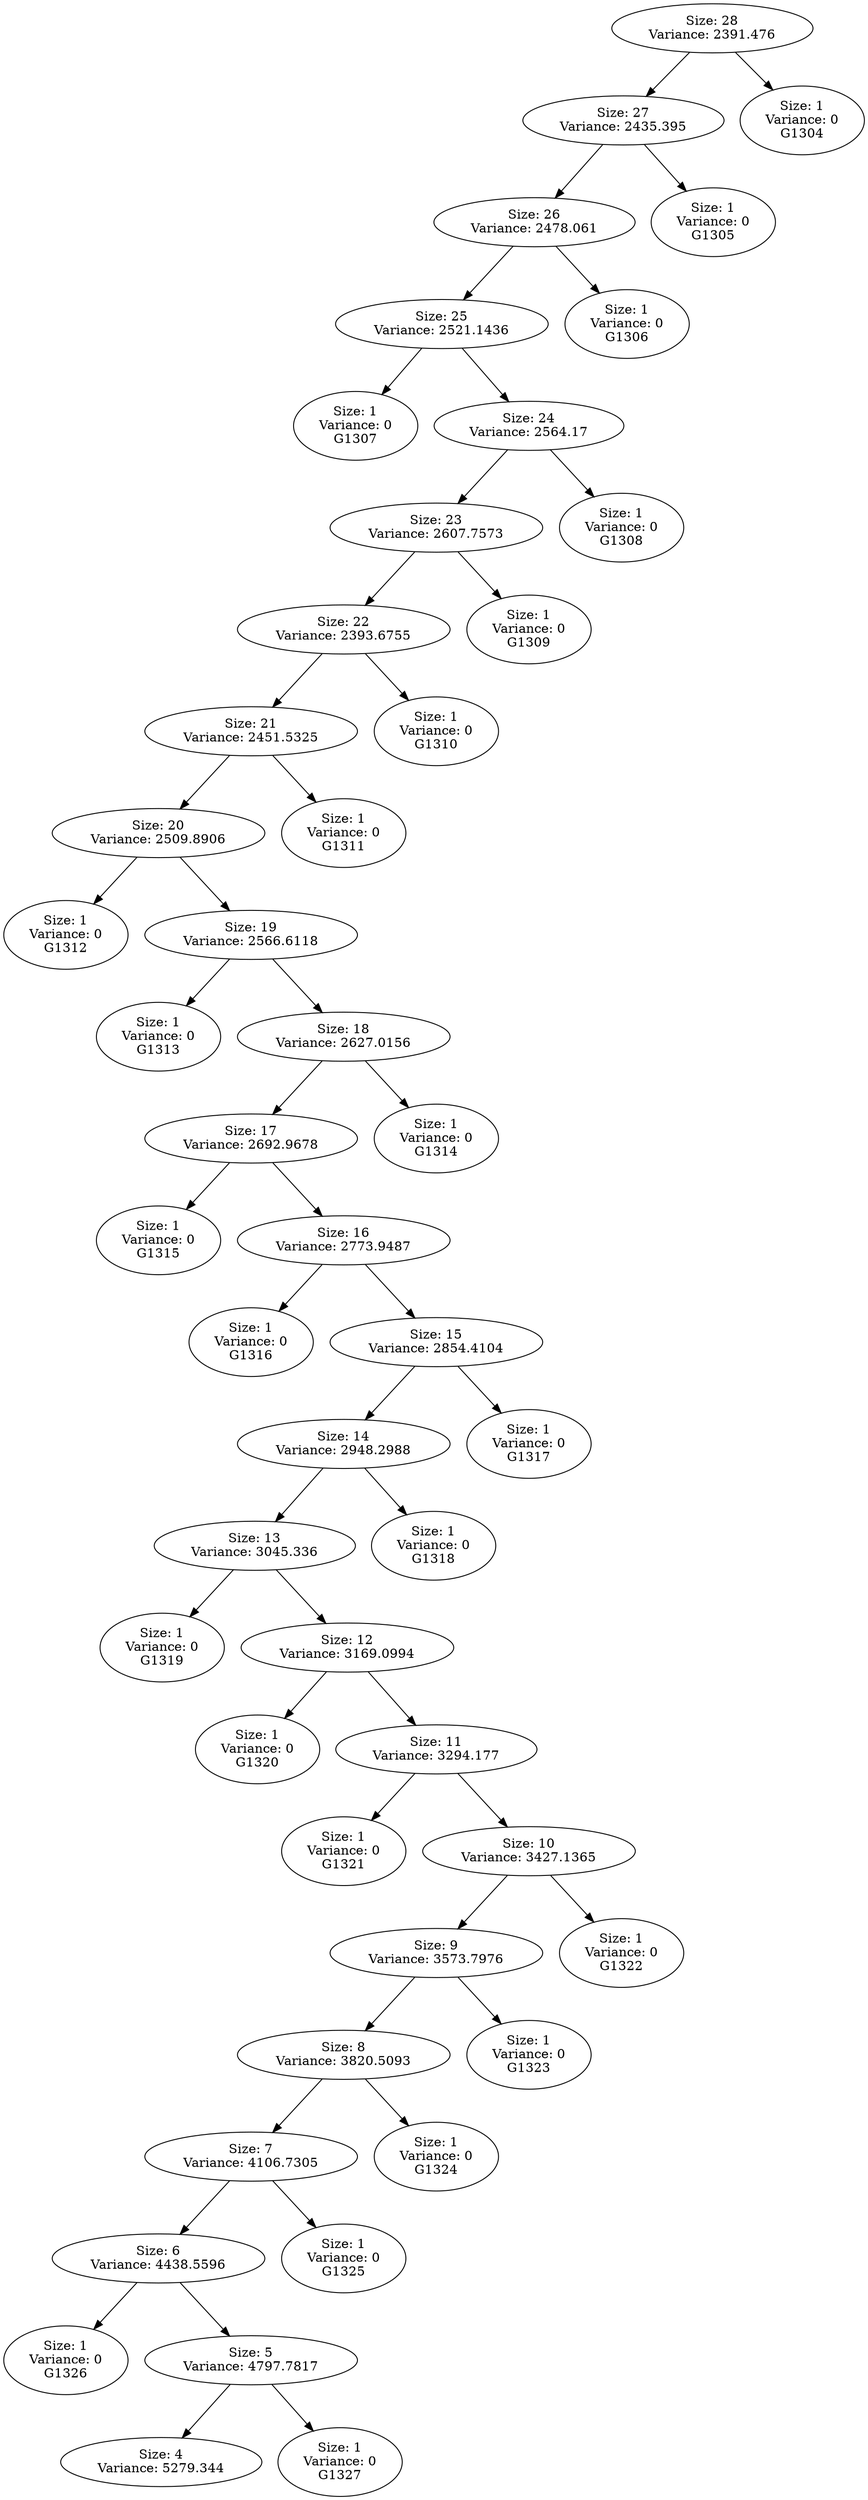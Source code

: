 DIGRAPH G {
"Size: 28\nVariance: 2391.476" -> "Size: 27\nVariance: 2435.395" L=0;
"Size: 28\nVariance: 2391.476" -> "Size: 1\nVariance: 0\nG1304" L=0;
"Size: 27\nVariance: 2435.395" -> "Size: 26\nVariance: 2478.061" L=1;
"Size: 27\nVariance: 2435.395" -> "Size: 1\nVariance: 0\nG1305" L=1;
"Size: 26\nVariance: 2478.061" -> "Size: 25\nVariance: 2521.1436" L=2;
"Size: 26\nVariance: 2478.061" -> "Size: 1\nVariance: 0\nG1306" L=2;
"Size: 25\nVariance: 2521.1436" -> "Size: 1\nVariance: 0\nG1307" L=3;
"Size: 25\nVariance: 2521.1436" -> "Size: 24\nVariance: 2564.17" L=3;
"Size: 24\nVariance: 2564.17" -> "Size: 23\nVariance: 2607.7573" L=4;
"Size: 24\nVariance: 2564.17" -> "Size: 1\nVariance: 0\nG1308" L=4;
"Size: 23\nVariance: 2607.7573" -> "Size: 22\nVariance: 2393.6755" L=5;
"Size: 23\nVariance: 2607.7573" -> "Size: 1\nVariance: 0\nG1309" L=5;
"Size: 22\nVariance: 2393.6755" -> "Size: 21\nVariance: 2451.5325" L=6;
"Size: 22\nVariance: 2393.6755" -> "Size: 1\nVariance: 0\nG1310" L=6;
"Size: 21\nVariance: 2451.5325" -> "Size: 20\nVariance: 2509.8906" L=7;
"Size: 21\nVariance: 2451.5325" -> "Size: 1\nVariance: 0\nG1311" L=7;
"Size: 20\nVariance: 2509.8906" -> "Size: 1\nVariance: 0\nG1312" L=8;
"Size: 20\nVariance: 2509.8906" -> "Size: 19\nVariance: 2566.6118" L=8;
"Size: 19\nVariance: 2566.6118" -> "Size: 1\nVariance: 0\nG1313" L=9;
"Size: 19\nVariance: 2566.6118" -> "Size: 18\nVariance: 2627.0156" L=9;
"Size: 18\nVariance: 2627.0156" -> "Size: 17\nVariance: 2692.9678" L=10;
"Size: 18\nVariance: 2627.0156" -> "Size: 1\nVariance: 0\nG1314" L=10;
"Size: 17\nVariance: 2692.9678" -> "Size: 1\nVariance: 0\nG1315" L=11;
"Size: 17\nVariance: 2692.9678" -> "Size: 16\nVariance: 2773.9487" L=11;
"Size: 16\nVariance: 2773.9487" -> "Size: 1\nVariance: 0\nG1316" L=12;
"Size: 16\nVariance: 2773.9487" -> "Size: 15\nVariance: 2854.4104" L=12;
"Size: 15\nVariance: 2854.4104" -> "Size: 14\nVariance: 2948.2988" L=13;
"Size: 15\nVariance: 2854.4104" -> "Size: 1\nVariance: 0\nG1317" L=13;
"Size: 14\nVariance: 2948.2988" -> "Size: 13\nVariance: 3045.336" L=14;
"Size: 14\nVariance: 2948.2988" -> "Size: 1\nVariance: 0\nG1318" L=14;
"Size: 13\nVariance: 3045.336" -> "Size: 1\nVariance: 0\nG1319" L=15;
"Size: 13\nVariance: 3045.336" -> "Size: 12\nVariance: 3169.0994" L=15;
"Size: 12\nVariance: 3169.0994" -> "Size: 1\nVariance: 0\nG1320" L=16;
"Size: 12\nVariance: 3169.0994" -> "Size: 11\nVariance: 3294.177" L=16;
"Size: 11\nVariance: 3294.177" -> "Size: 1\nVariance: 0\nG1321" L=17;
"Size: 11\nVariance: 3294.177" -> "Size: 10\nVariance: 3427.1365" L=17;
"Size: 10\nVariance: 3427.1365" -> "Size: 9\nVariance: 3573.7976" L=18;
"Size: 10\nVariance: 3427.1365" -> "Size: 1\nVariance: 0\nG1322" L=18;
"Size: 9\nVariance: 3573.7976" -> "Size: 8\nVariance: 3820.5093" L=19;
"Size: 9\nVariance: 3573.7976" -> "Size: 1\nVariance: 0\nG1323" L=19;
"Size: 8\nVariance: 3820.5093" -> "Size: 7\nVariance: 4106.7305" L=20;
"Size: 8\nVariance: 3820.5093" -> "Size: 1\nVariance: 0\nG1324" L=20;
"Size: 7\nVariance: 4106.7305" -> "Size: 6\nVariance: 4438.5596" L=21;
"Size: 7\nVariance: 4106.7305" -> "Size: 1\nVariance: 0\nG1325" L=21;
"Size: 6\nVariance: 4438.5596" -> "Size: 1\nVariance: 0\nG1326" L=22;
"Size: 6\nVariance: 4438.5596" -> "Size: 5\nVariance: 4797.7817" L=22;
"Size: 5\nVariance: 4797.7817" -> "Size: 4\nVariance: 5279.344" L=23;
"Size: 5\nVariance: 4797.7817" -> "Size: 1\nVariance: 0\nG1327" L=23;
}
